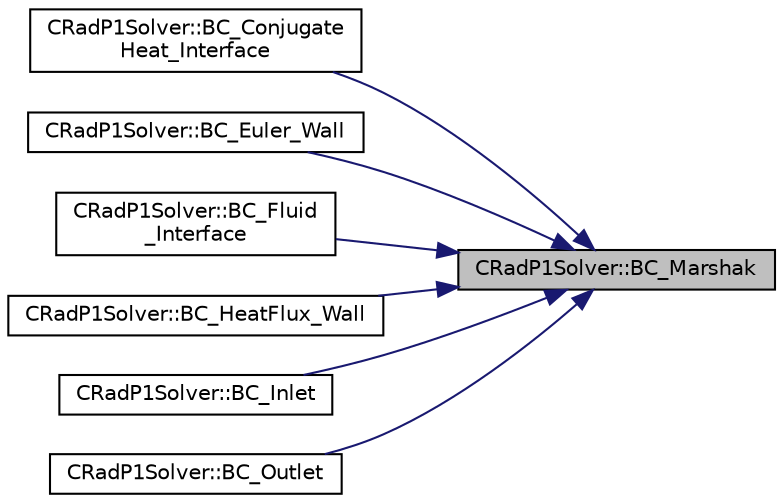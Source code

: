digraph "CRadP1Solver::BC_Marshak"
{
 // LATEX_PDF_SIZE
  edge [fontname="Helvetica",fontsize="10",labelfontname="Helvetica",labelfontsize="10"];
  node [fontname="Helvetica",fontsize="10",shape=record];
  rankdir="RL";
  Node1 [label="CRadP1Solver::BC_Marshak",height=0.2,width=0.4,color="black", fillcolor="grey75", style="filled", fontcolor="black",tooltip="Impose the Marshak boundary condition."];
  Node1 -> Node2 [dir="back",color="midnightblue",fontsize="10",style="solid",fontname="Helvetica"];
  Node2 [label="CRadP1Solver::BC_Conjugate\lHeat_Interface",height=0.2,width=0.4,color="black", fillcolor="white", style="filled",URL="$classCRadP1Solver.html#a3fe6a36acb081b47eff2de4c8b0e0fd7",tooltip="Impose the Marshak BC on conjugate heat interfaces."];
  Node1 -> Node3 [dir="back",color="midnightblue",fontsize="10",style="solid",fontname="Helvetica"];
  Node3 [label="CRadP1Solver::BC_Euler_Wall",height=0.2,width=0.4,color="black", fillcolor="white", style="filled",URL="$classCRadP1Solver.html#acc71fea1636d568694513efc4a07e268",tooltip="Impose via the Marshak BC on Euler walls."];
  Node1 -> Node4 [dir="back",color="midnightblue",fontsize="10",style="solid",fontname="Helvetica"];
  Node4 [label="CRadP1Solver::BC_Fluid\l_Interface",height=0.2,width=0.4,color="black", fillcolor="white", style="filled",URL="$classCRadP1Solver.html#abf8015bb8d3f6cb29da118e8bdeca05d",tooltip="Impose the Marshak BC on sliding interfaces."];
  Node1 -> Node5 [dir="back",color="midnightblue",fontsize="10",style="solid",fontname="Helvetica"];
  Node5 [label="CRadP1Solver::BC_HeatFlux_Wall",height=0.2,width=0.4,color="black", fillcolor="white", style="filled",URL="$classCRadP1Solver.html#af20bae041d9e18f6f09e6e2025d48b08",tooltip="Impose the Marshak BC on Heatflux wall boundaries."];
  Node1 -> Node6 [dir="back",color="midnightblue",fontsize="10",style="solid",fontname="Helvetica"];
  Node6 [label="CRadP1Solver::BC_Inlet",height=0.2,width=0.4,color="black", fillcolor="white", style="filled",URL="$classCRadP1Solver.html#ae8362cfdf8d6db5464c0993e62448fde",tooltip="Impose the Marshak BC on inlet boundaries."];
  Node1 -> Node7 [dir="back",color="midnightblue",fontsize="10",style="solid",fontname="Helvetica"];
  Node7 [label="CRadP1Solver::BC_Outlet",height=0.2,width=0.4,color="black", fillcolor="white", style="filled",URL="$classCRadP1Solver.html#a7363b0e5e1eefd9ced01fb82d14154f0",tooltip="Impose the Marshak BC on outlet boundaries."];
}
